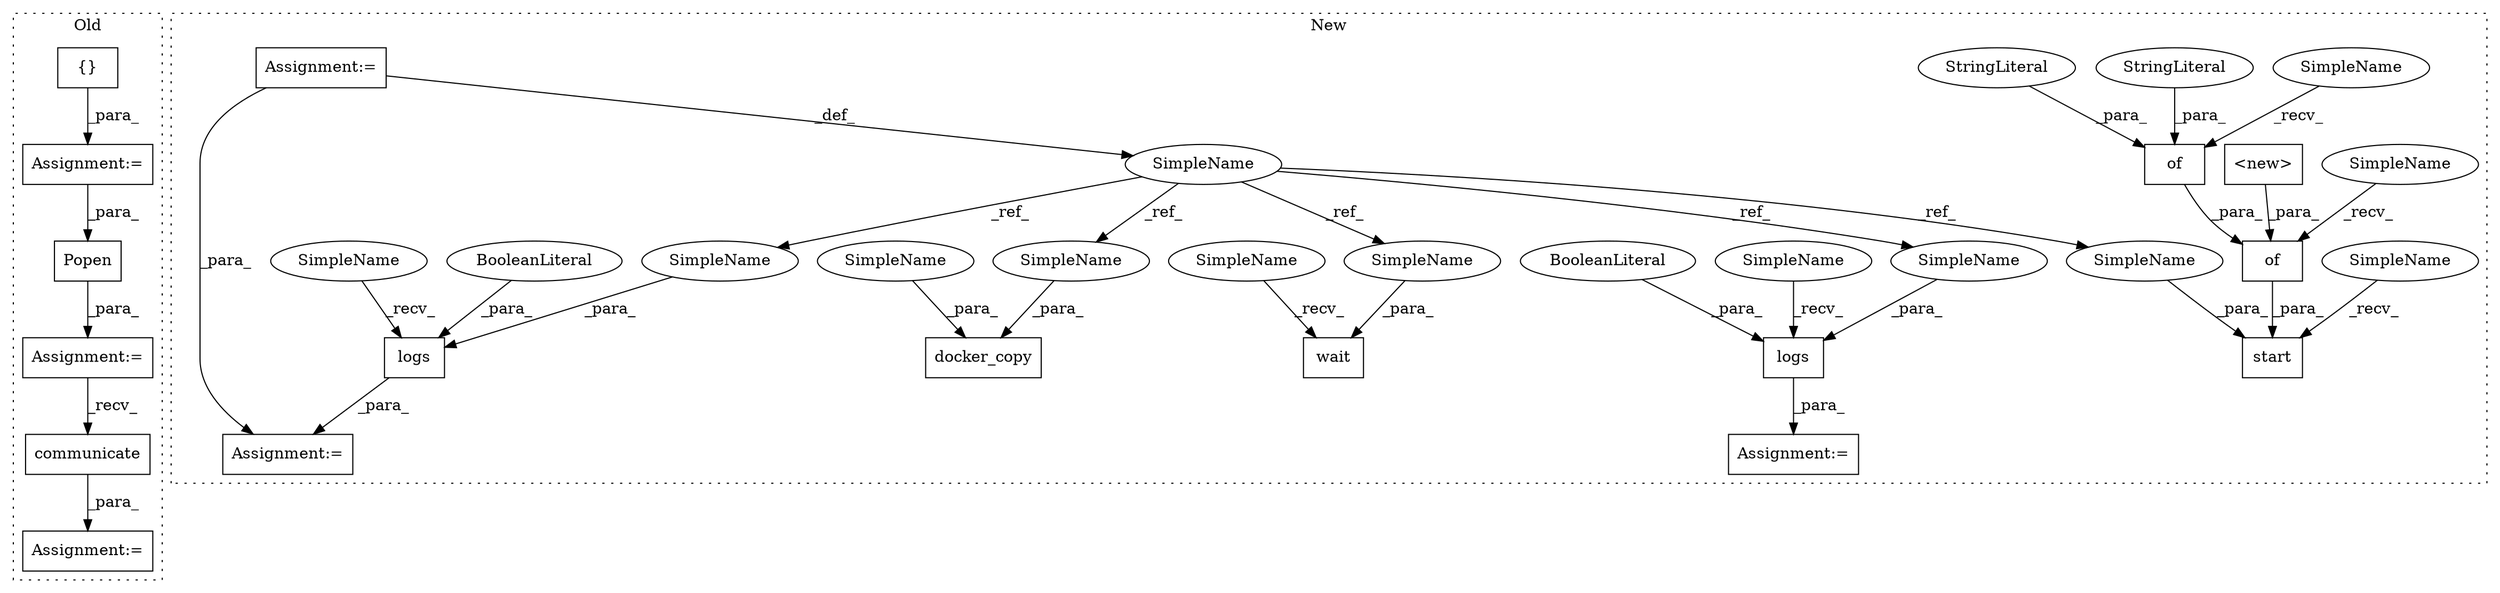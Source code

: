 digraph G {
subgraph cluster0 {
1 [label="communicate" a="32" s="6377" l="13" shape="box"];
3 [label="Popen" a="32" s="6307,6326" l="6,1" shape="box"];
4 [label="{}" a="4" s="5960,6290" l="1,1" shape="box"];
13 [label="Assignment:=" a="7" s="6306" l="1" shape="box"];
15 [label="Assignment:=" a="7" s="6367" l="2" shape="box"];
17 [label="Assignment:=" a="7" s="5947" l="1" shape="box"];
label = "Old";
style="dotted";
}
subgraph cluster1 {
2 [label="docker_copy" a="32" s="6653,6702" l="12,1" shape="box"];
5 [label="start" a="32" s="6198,6314" l="6,1" shape="box"];
6 [label="wait" a="32" s="6330,6342" l="5,1" shape="box"];
7 [label="SimpleName" a="42" s="5387" l="7" shape="ellipse"];
8 [label="of" a="32" s="6216,6313" l="3,1" shape="box"];
9 [label="of" a="32" s="6295,6312" l="3,1" shape="box"];
10 [label="StringLiteral" a="45" s="6305" l="7" shape="ellipse"];
11 [label="StringLiteral" a="45" s="6298" l="6" shape="ellipse"];
12 [label="<new>" a="14" s="6271" l="19" shape="box"];
14 [label="Assignment:=" a="7" s="5387" l="7" shape="box"];
16 [label="Assignment:=" a="7" s="6397" l="1" shape="box"];
18 [label="logs" a="32" s="6405,6422" l="5,1" shape="box"];
19 [label="BooleanLiteral" a="9" s="6418" l="4" shape="ellipse"];
20 [label="logs" a="32" s="6365,6382" l="5,1" shape="box"];
21 [label="BooleanLiteral" a="9" s="6378" l="4" shape="ellipse"];
22 [label="Assignment:=" a="7" s="6357" l="1" shape="box"];
23 [label="SimpleName" a="42" s="6398" l="6" shape="ellipse"];
24 [label="SimpleName" a="42" s="6358" l="6" shape="ellipse"];
25 [label="SimpleName" a="42" s="6665" l="6" shape="ellipse"];
26 [label="SimpleName" a="42" s="6191" l="6" shape="ellipse"];
27 [label="SimpleName" a="42" s="6323" l="6" shape="ellipse"];
28 [label="SimpleName" a="42" s="6212" l="3" shape="ellipse"];
29 [label="SimpleName" a="42" s="6291" l="3" shape="ellipse"];
30 [label="SimpleName" a="42" s="6370" l="7" shape="ellipse"];
31 [label="SimpleName" a="42" s="6335" l="7" shape="ellipse"];
32 [label="SimpleName" a="42" s="6410" l="7" shape="ellipse"];
33 [label="SimpleName" a="42" s="6672" l="7" shape="ellipse"];
34 [label="SimpleName" a="42" s="6204" l="7" shape="ellipse"];
label = "New";
style="dotted";
}
1 -> 15 [label="_para_"];
3 -> 13 [label="_para_"];
4 -> 17 [label="_para_"];
7 -> 32 [label="_ref_"];
7 -> 33 [label="_ref_"];
7 -> 34 [label="_ref_"];
7 -> 31 [label="_ref_"];
7 -> 30 [label="_ref_"];
8 -> 5 [label="_para_"];
9 -> 8 [label="_para_"];
10 -> 9 [label="_para_"];
11 -> 9 [label="_para_"];
12 -> 8 [label="_para_"];
13 -> 1 [label="_recv_"];
14 -> 22 [label="_para_"];
14 -> 7 [label="_def_"];
17 -> 3 [label="_para_"];
18 -> 16 [label="_para_"];
19 -> 18 [label="_para_"];
20 -> 22 [label="_para_"];
21 -> 20 [label="_para_"];
23 -> 18 [label="_recv_"];
24 -> 20 [label="_recv_"];
25 -> 2 [label="_para_"];
26 -> 5 [label="_recv_"];
27 -> 6 [label="_recv_"];
28 -> 8 [label="_recv_"];
29 -> 9 [label="_recv_"];
30 -> 20 [label="_para_"];
31 -> 6 [label="_para_"];
32 -> 18 [label="_para_"];
33 -> 2 [label="_para_"];
34 -> 5 [label="_para_"];
}